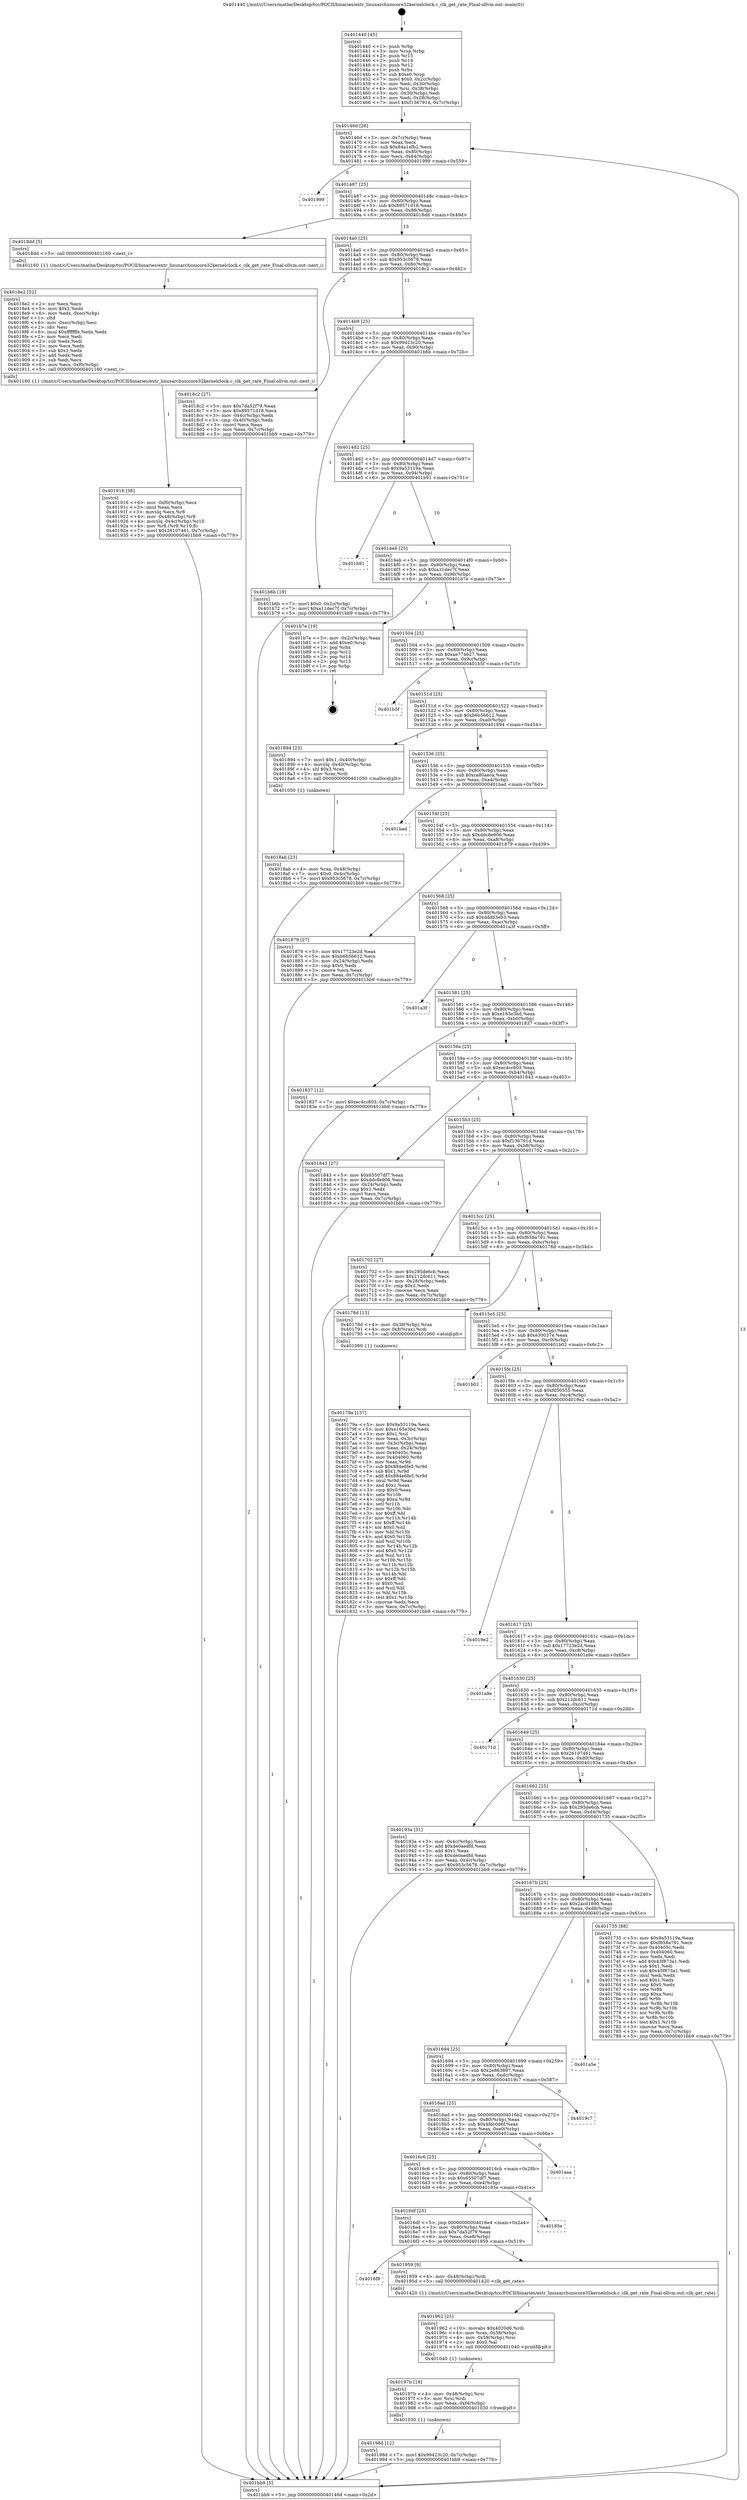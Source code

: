 digraph "0x401440" {
  label = "0x401440 (/mnt/c/Users/mathe/Desktop/tcc/POCII/binaries/extr_linuxarchunicore32kernelclock.c_clk_get_rate_Final-ollvm.out::main(0))"
  labelloc = "t"
  node[shape=record]

  Entry [label="",width=0.3,height=0.3,shape=circle,fillcolor=black,style=filled]
  "0x40146d" [label="{
     0x40146d [26]\l
     | [instrs]\l
     &nbsp;&nbsp;0x40146d \<+3\>: mov -0x7c(%rbp),%eax\l
     &nbsp;&nbsp;0x401470 \<+2\>: mov %eax,%ecx\l
     &nbsp;&nbsp;0x401472 \<+6\>: sub $0x84a1efb2,%ecx\l
     &nbsp;&nbsp;0x401478 \<+3\>: mov %eax,-0x80(%rbp)\l
     &nbsp;&nbsp;0x40147b \<+6\>: mov %ecx,-0x84(%rbp)\l
     &nbsp;&nbsp;0x401481 \<+6\>: je 0000000000401999 \<main+0x559\>\l
  }"]
  "0x401999" [label="{
     0x401999\l
  }", style=dashed]
  "0x401487" [label="{
     0x401487 [25]\l
     | [instrs]\l
     &nbsp;&nbsp;0x401487 \<+5\>: jmp 000000000040148c \<main+0x4c\>\l
     &nbsp;&nbsp;0x40148c \<+3\>: mov -0x80(%rbp),%eax\l
     &nbsp;&nbsp;0x40148f \<+5\>: sub $0x89571d18,%eax\l
     &nbsp;&nbsp;0x401494 \<+6\>: mov %eax,-0x88(%rbp)\l
     &nbsp;&nbsp;0x40149a \<+6\>: je 00000000004018dd \<main+0x49d\>\l
  }"]
  Exit [label="",width=0.3,height=0.3,shape=circle,fillcolor=black,style=filled,peripheries=2]
  "0x4018dd" [label="{
     0x4018dd [5]\l
     | [instrs]\l
     &nbsp;&nbsp;0x4018dd \<+5\>: call 0000000000401160 \<next_i\>\l
     | [calls]\l
     &nbsp;&nbsp;0x401160 \{1\} (/mnt/c/Users/mathe/Desktop/tcc/POCII/binaries/extr_linuxarchunicore32kernelclock.c_clk_get_rate_Final-ollvm.out::next_i)\l
  }"]
  "0x4014a0" [label="{
     0x4014a0 [25]\l
     | [instrs]\l
     &nbsp;&nbsp;0x4014a0 \<+5\>: jmp 00000000004014a5 \<main+0x65\>\l
     &nbsp;&nbsp;0x4014a5 \<+3\>: mov -0x80(%rbp),%eax\l
     &nbsp;&nbsp;0x4014a8 \<+5\>: sub $0x953c5678,%eax\l
     &nbsp;&nbsp;0x4014ad \<+6\>: mov %eax,-0x8c(%rbp)\l
     &nbsp;&nbsp;0x4014b3 \<+6\>: je 00000000004018c2 \<main+0x482\>\l
  }"]
  "0x40198d" [label="{
     0x40198d [12]\l
     | [instrs]\l
     &nbsp;&nbsp;0x40198d \<+7\>: movl $0x99423c20,-0x7c(%rbp)\l
     &nbsp;&nbsp;0x401994 \<+5\>: jmp 0000000000401bb9 \<main+0x779\>\l
  }"]
  "0x4018c2" [label="{
     0x4018c2 [27]\l
     | [instrs]\l
     &nbsp;&nbsp;0x4018c2 \<+5\>: mov $0x7da52f79,%eax\l
     &nbsp;&nbsp;0x4018c7 \<+5\>: mov $0x89571d18,%ecx\l
     &nbsp;&nbsp;0x4018cc \<+3\>: mov -0x4c(%rbp),%edx\l
     &nbsp;&nbsp;0x4018cf \<+3\>: cmp -0x40(%rbp),%edx\l
     &nbsp;&nbsp;0x4018d2 \<+3\>: cmovl %ecx,%eax\l
     &nbsp;&nbsp;0x4018d5 \<+3\>: mov %eax,-0x7c(%rbp)\l
     &nbsp;&nbsp;0x4018d8 \<+5\>: jmp 0000000000401bb9 \<main+0x779\>\l
  }"]
  "0x4014b9" [label="{
     0x4014b9 [25]\l
     | [instrs]\l
     &nbsp;&nbsp;0x4014b9 \<+5\>: jmp 00000000004014be \<main+0x7e\>\l
     &nbsp;&nbsp;0x4014be \<+3\>: mov -0x80(%rbp),%eax\l
     &nbsp;&nbsp;0x4014c1 \<+5\>: sub $0x99423c20,%eax\l
     &nbsp;&nbsp;0x4014c6 \<+6\>: mov %eax,-0x90(%rbp)\l
     &nbsp;&nbsp;0x4014cc \<+6\>: je 0000000000401b6b \<main+0x72b\>\l
  }"]
  "0x40197b" [label="{
     0x40197b [18]\l
     | [instrs]\l
     &nbsp;&nbsp;0x40197b \<+4\>: mov -0x48(%rbp),%rsi\l
     &nbsp;&nbsp;0x40197f \<+3\>: mov %rsi,%rdi\l
     &nbsp;&nbsp;0x401982 \<+6\>: mov %eax,-0xf4(%rbp)\l
     &nbsp;&nbsp;0x401988 \<+5\>: call 0000000000401030 \<free@plt\>\l
     | [calls]\l
     &nbsp;&nbsp;0x401030 \{1\} (unknown)\l
  }"]
  "0x401b6b" [label="{
     0x401b6b [19]\l
     | [instrs]\l
     &nbsp;&nbsp;0x401b6b \<+7\>: movl $0x0,-0x2c(%rbp)\l
     &nbsp;&nbsp;0x401b72 \<+7\>: movl $0xa11dec7f,-0x7c(%rbp)\l
     &nbsp;&nbsp;0x401b79 \<+5\>: jmp 0000000000401bb9 \<main+0x779\>\l
  }"]
  "0x4014d2" [label="{
     0x4014d2 [25]\l
     | [instrs]\l
     &nbsp;&nbsp;0x4014d2 \<+5\>: jmp 00000000004014d7 \<main+0x97\>\l
     &nbsp;&nbsp;0x4014d7 \<+3\>: mov -0x80(%rbp),%eax\l
     &nbsp;&nbsp;0x4014da \<+5\>: sub $0x9a53119a,%eax\l
     &nbsp;&nbsp;0x4014df \<+6\>: mov %eax,-0x94(%rbp)\l
     &nbsp;&nbsp;0x4014e5 \<+6\>: je 0000000000401b91 \<main+0x751\>\l
  }"]
  "0x401962" [label="{
     0x401962 [25]\l
     | [instrs]\l
     &nbsp;&nbsp;0x401962 \<+10\>: movabs $0x4020d6,%rdi\l
     &nbsp;&nbsp;0x40196c \<+4\>: mov %rax,-0x58(%rbp)\l
     &nbsp;&nbsp;0x401970 \<+4\>: mov -0x58(%rbp),%rsi\l
     &nbsp;&nbsp;0x401974 \<+2\>: mov $0x0,%al\l
     &nbsp;&nbsp;0x401976 \<+5\>: call 0000000000401040 \<printf@plt\>\l
     | [calls]\l
     &nbsp;&nbsp;0x401040 \{1\} (unknown)\l
  }"]
  "0x401b91" [label="{
     0x401b91\l
  }", style=dashed]
  "0x4014eb" [label="{
     0x4014eb [25]\l
     | [instrs]\l
     &nbsp;&nbsp;0x4014eb \<+5\>: jmp 00000000004014f0 \<main+0xb0\>\l
     &nbsp;&nbsp;0x4014f0 \<+3\>: mov -0x80(%rbp),%eax\l
     &nbsp;&nbsp;0x4014f3 \<+5\>: sub $0xa11dec7f,%eax\l
     &nbsp;&nbsp;0x4014f8 \<+6\>: mov %eax,-0x98(%rbp)\l
     &nbsp;&nbsp;0x4014fe \<+6\>: je 0000000000401b7e \<main+0x73e\>\l
  }"]
  "0x4016f8" [label="{
     0x4016f8\l
  }", style=dashed]
  "0x401b7e" [label="{
     0x401b7e [19]\l
     | [instrs]\l
     &nbsp;&nbsp;0x401b7e \<+3\>: mov -0x2c(%rbp),%eax\l
     &nbsp;&nbsp;0x401b81 \<+7\>: add $0xe0,%rsp\l
     &nbsp;&nbsp;0x401b88 \<+1\>: pop %rbx\l
     &nbsp;&nbsp;0x401b89 \<+2\>: pop %r12\l
     &nbsp;&nbsp;0x401b8b \<+2\>: pop %r14\l
     &nbsp;&nbsp;0x401b8d \<+2\>: pop %r15\l
     &nbsp;&nbsp;0x401b8f \<+1\>: pop %rbp\l
     &nbsp;&nbsp;0x401b90 \<+1\>: ret\l
  }"]
  "0x401504" [label="{
     0x401504 [25]\l
     | [instrs]\l
     &nbsp;&nbsp;0x401504 \<+5\>: jmp 0000000000401509 \<main+0xc9\>\l
     &nbsp;&nbsp;0x401509 \<+3\>: mov -0x80(%rbp),%eax\l
     &nbsp;&nbsp;0x40150c \<+5\>: sub $0xae774627,%eax\l
     &nbsp;&nbsp;0x401511 \<+6\>: mov %eax,-0x9c(%rbp)\l
     &nbsp;&nbsp;0x401517 \<+6\>: je 0000000000401b5f \<main+0x71f\>\l
  }"]
  "0x401959" [label="{
     0x401959 [9]\l
     | [instrs]\l
     &nbsp;&nbsp;0x401959 \<+4\>: mov -0x48(%rbp),%rdi\l
     &nbsp;&nbsp;0x40195d \<+5\>: call 0000000000401420 \<clk_get_rate\>\l
     | [calls]\l
     &nbsp;&nbsp;0x401420 \{1\} (/mnt/c/Users/mathe/Desktop/tcc/POCII/binaries/extr_linuxarchunicore32kernelclock.c_clk_get_rate_Final-ollvm.out::clk_get_rate)\l
  }"]
  "0x401b5f" [label="{
     0x401b5f\l
  }", style=dashed]
  "0x40151d" [label="{
     0x40151d [25]\l
     | [instrs]\l
     &nbsp;&nbsp;0x40151d \<+5\>: jmp 0000000000401522 \<main+0xe2\>\l
     &nbsp;&nbsp;0x401522 \<+3\>: mov -0x80(%rbp),%eax\l
     &nbsp;&nbsp;0x401525 \<+5\>: sub $0xb6b56612,%eax\l
     &nbsp;&nbsp;0x40152a \<+6\>: mov %eax,-0xa0(%rbp)\l
     &nbsp;&nbsp;0x401530 \<+6\>: je 0000000000401894 \<main+0x454\>\l
  }"]
  "0x4016df" [label="{
     0x4016df [25]\l
     | [instrs]\l
     &nbsp;&nbsp;0x4016df \<+5\>: jmp 00000000004016e4 \<main+0x2a4\>\l
     &nbsp;&nbsp;0x4016e4 \<+3\>: mov -0x80(%rbp),%eax\l
     &nbsp;&nbsp;0x4016e7 \<+5\>: sub $0x7da52f79,%eax\l
     &nbsp;&nbsp;0x4016ec \<+6\>: mov %eax,-0xe8(%rbp)\l
     &nbsp;&nbsp;0x4016f2 \<+6\>: je 0000000000401959 \<main+0x519\>\l
  }"]
  "0x401894" [label="{
     0x401894 [23]\l
     | [instrs]\l
     &nbsp;&nbsp;0x401894 \<+7\>: movl $0x1,-0x40(%rbp)\l
     &nbsp;&nbsp;0x40189b \<+4\>: movslq -0x40(%rbp),%rax\l
     &nbsp;&nbsp;0x40189f \<+4\>: shl $0x3,%rax\l
     &nbsp;&nbsp;0x4018a3 \<+3\>: mov %rax,%rdi\l
     &nbsp;&nbsp;0x4018a6 \<+5\>: call 0000000000401050 \<malloc@plt\>\l
     | [calls]\l
     &nbsp;&nbsp;0x401050 \{1\} (unknown)\l
  }"]
  "0x401536" [label="{
     0x401536 [25]\l
     | [instrs]\l
     &nbsp;&nbsp;0x401536 \<+5\>: jmp 000000000040153b \<main+0xfb\>\l
     &nbsp;&nbsp;0x40153b \<+3\>: mov -0x80(%rbp),%eax\l
     &nbsp;&nbsp;0x40153e \<+5\>: sub $0xca80aeca,%eax\l
     &nbsp;&nbsp;0x401543 \<+6\>: mov %eax,-0xa4(%rbp)\l
     &nbsp;&nbsp;0x401549 \<+6\>: je 0000000000401bad \<main+0x76d\>\l
  }"]
  "0x40185e" [label="{
     0x40185e\l
  }", style=dashed]
  "0x401bad" [label="{
     0x401bad\l
  }", style=dashed]
  "0x40154f" [label="{
     0x40154f [25]\l
     | [instrs]\l
     &nbsp;&nbsp;0x40154f \<+5\>: jmp 0000000000401554 \<main+0x114\>\l
     &nbsp;&nbsp;0x401554 \<+3\>: mov -0x80(%rbp),%eax\l
     &nbsp;&nbsp;0x401557 \<+5\>: sub $0xddc8e906,%eax\l
     &nbsp;&nbsp;0x40155c \<+6\>: mov %eax,-0xa8(%rbp)\l
     &nbsp;&nbsp;0x401562 \<+6\>: je 0000000000401879 \<main+0x439\>\l
  }"]
  "0x4016c6" [label="{
     0x4016c6 [25]\l
     | [instrs]\l
     &nbsp;&nbsp;0x4016c6 \<+5\>: jmp 00000000004016cb \<main+0x28b\>\l
     &nbsp;&nbsp;0x4016cb \<+3\>: mov -0x80(%rbp),%eax\l
     &nbsp;&nbsp;0x4016ce \<+5\>: sub $0x65507df7,%eax\l
     &nbsp;&nbsp;0x4016d3 \<+6\>: mov %eax,-0xe4(%rbp)\l
     &nbsp;&nbsp;0x4016d9 \<+6\>: je 000000000040185e \<main+0x41e\>\l
  }"]
  "0x401879" [label="{
     0x401879 [27]\l
     | [instrs]\l
     &nbsp;&nbsp;0x401879 \<+5\>: mov $0x17723e2d,%eax\l
     &nbsp;&nbsp;0x40187e \<+5\>: mov $0xb6b56612,%ecx\l
     &nbsp;&nbsp;0x401883 \<+3\>: mov -0x24(%rbp),%edx\l
     &nbsp;&nbsp;0x401886 \<+3\>: cmp $0x0,%edx\l
     &nbsp;&nbsp;0x401889 \<+3\>: cmove %ecx,%eax\l
     &nbsp;&nbsp;0x40188c \<+3\>: mov %eax,-0x7c(%rbp)\l
     &nbsp;&nbsp;0x40188f \<+5\>: jmp 0000000000401bb9 \<main+0x779\>\l
  }"]
  "0x401568" [label="{
     0x401568 [25]\l
     | [instrs]\l
     &nbsp;&nbsp;0x401568 \<+5\>: jmp 000000000040156d \<main+0x12d\>\l
     &nbsp;&nbsp;0x40156d \<+3\>: mov -0x80(%rbp),%eax\l
     &nbsp;&nbsp;0x401570 \<+5\>: sub $0xdddb3e93,%eax\l
     &nbsp;&nbsp;0x401575 \<+6\>: mov %eax,-0xac(%rbp)\l
     &nbsp;&nbsp;0x40157b \<+6\>: je 0000000000401a3f \<main+0x5ff\>\l
  }"]
  "0x401aaa" [label="{
     0x401aaa\l
  }", style=dashed]
  "0x401a3f" [label="{
     0x401a3f\l
  }", style=dashed]
  "0x401581" [label="{
     0x401581 [25]\l
     | [instrs]\l
     &nbsp;&nbsp;0x401581 \<+5\>: jmp 0000000000401586 \<main+0x146\>\l
     &nbsp;&nbsp;0x401586 \<+3\>: mov -0x80(%rbp),%eax\l
     &nbsp;&nbsp;0x401589 \<+5\>: sub $0xe165e3bd,%eax\l
     &nbsp;&nbsp;0x40158e \<+6\>: mov %eax,-0xb0(%rbp)\l
     &nbsp;&nbsp;0x401594 \<+6\>: je 0000000000401837 \<main+0x3f7\>\l
  }"]
  "0x4016ad" [label="{
     0x4016ad [25]\l
     | [instrs]\l
     &nbsp;&nbsp;0x4016ad \<+5\>: jmp 00000000004016b2 \<main+0x272\>\l
     &nbsp;&nbsp;0x4016b2 \<+3\>: mov -0x80(%rbp),%eax\l
     &nbsp;&nbsp;0x4016b5 \<+5\>: sub $0x4fdc0d6f,%eax\l
     &nbsp;&nbsp;0x4016ba \<+6\>: mov %eax,-0xe0(%rbp)\l
     &nbsp;&nbsp;0x4016c0 \<+6\>: je 0000000000401aaa \<main+0x66a\>\l
  }"]
  "0x401837" [label="{
     0x401837 [12]\l
     | [instrs]\l
     &nbsp;&nbsp;0x401837 \<+7\>: movl $0xec4cc803,-0x7c(%rbp)\l
     &nbsp;&nbsp;0x40183e \<+5\>: jmp 0000000000401bb9 \<main+0x779\>\l
  }"]
  "0x40159a" [label="{
     0x40159a [25]\l
     | [instrs]\l
     &nbsp;&nbsp;0x40159a \<+5\>: jmp 000000000040159f \<main+0x15f\>\l
     &nbsp;&nbsp;0x40159f \<+3\>: mov -0x80(%rbp),%eax\l
     &nbsp;&nbsp;0x4015a2 \<+5\>: sub $0xec4cc803,%eax\l
     &nbsp;&nbsp;0x4015a7 \<+6\>: mov %eax,-0xb4(%rbp)\l
     &nbsp;&nbsp;0x4015ad \<+6\>: je 0000000000401843 \<main+0x403\>\l
  }"]
  "0x4019c7" [label="{
     0x4019c7\l
  }", style=dashed]
  "0x401843" [label="{
     0x401843 [27]\l
     | [instrs]\l
     &nbsp;&nbsp;0x401843 \<+5\>: mov $0x65507df7,%eax\l
     &nbsp;&nbsp;0x401848 \<+5\>: mov $0xddc8e906,%ecx\l
     &nbsp;&nbsp;0x40184d \<+3\>: mov -0x24(%rbp),%edx\l
     &nbsp;&nbsp;0x401850 \<+3\>: cmp $0x1,%edx\l
     &nbsp;&nbsp;0x401853 \<+3\>: cmovl %ecx,%eax\l
     &nbsp;&nbsp;0x401856 \<+3\>: mov %eax,-0x7c(%rbp)\l
     &nbsp;&nbsp;0x401859 \<+5\>: jmp 0000000000401bb9 \<main+0x779\>\l
  }"]
  "0x4015b3" [label="{
     0x4015b3 [25]\l
     | [instrs]\l
     &nbsp;&nbsp;0x4015b3 \<+5\>: jmp 00000000004015b8 \<main+0x178\>\l
     &nbsp;&nbsp;0x4015b8 \<+3\>: mov -0x80(%rbp),%eax\l
     &nbsp;&nbsp;0x4015bb \<+5\>: sub $0xf136791d,%eax\l
     &nbsp;&nbsp;0x4015c0 \<+6\>: mov %eax,-0xb8(%rbp)\l
     &nbsp;&nbsp;0x4015c6 \<+6\>: je 0000000000401702 \<main+0x2c2\>\l
  }"]
  "0x401694" [label="{
     0x401694 [25]\l
     | [instrs]\l
     &nbsp;&nbsp;0x401694 \<+5\>: jmp 0000000000401699 \<main+0x259\>\l
     &nbsp;&nbsp;0x401699 \<+3\>: mov -0x80(%rbp),%eax\l
     &nbsp;&nbsp;0x40169c \<+5\>: sub $0x2e863897,%eax\l
     &nbsp;&nbsp;0x4016a1 \<+6\>: mov %eax,-0xdc(%rbp)\l
     &nbsp;&nbsp;0x4016a7 \<+6\>: je 00000000004019c7 \<main+0x587\>\l
  }"]
  "0x401702" [label="{
     0x401702 [27]\l
     | [instrs]\l
     &nbsp;&nbsp;0x401702 \<+5\>: mov $0x295de6cb,%eax\l
     &nbsp;&nbsp;0x401707 \<+5\>: mov $0x212dc611,%ecx\l
     &nbsp;&nbsp;0x40170c \<+3\>: mov -0x28(%rbp),%edx\l
     &nbsp;&nbsp;0x40170f \<+3\>: cmp $0x2,%edx\l
     &nbsp;&nbsp;0x401712 \<+3\>: cmovne %ecx,%eax\l
     &nbsp;&nbsp;0x401715 \<+3\>: mov %eax,-0x7c(%rbp)\l
     &nbsp;&nbsp;0x401718 \<+5\>: jmp 0000000000401bb9 \<main+0x779\>\l
  }"]
  "0x4015cc" [label="{
     0x4015cc [25]\l
     | [instrs]\l
     &nbsp;&nbsp;0x4015cc \<+5\>: jmp 00000000004015d1 \<main+0x191\>\l
     &nbsp;&nbsp;0x4015d1 \<+3\>: mov -0x80(%rbp),%eax\l
     &nbsp;&nbsp;0x4015d4 \<+5\>: sub $0xf658a791,%eax\l
     &nbsp;&nbsp;0x4015d9 \<+6\>: mov %eax,-0xbc(%rbp)\l
     &nbsp;&nbsp;0x4015df \<+6\>: je 000000000040178d \<main+0x34d\>\l
  }"]
  "0x401bb9" [label="{
     0x401bb9 [5]\l
     | [instrs]\l
     &nbsp;&nbsp;0x401bb9 \<+5\>: jmp 000000000040146d \<main+0x2d\>\l
  }"]
  "0x401440" [label="{
     0x401440 [45]\l
     | [instrs]\l
     &nbsp;&nbsp;0x401440 \<+1\>: push %rbp\l
     &nbsp;&nbsp;0x401441 \<+3\>: mov %rsp,%rbp\l
     &nbsp;&nbsp;0x401444 \<+2\>: push %r15\l
     &nbsp;&nbsp;0x401446 \<+2\>: push %r14\l
     &nbsp;&nbsp;0x401448 \<+2\>: push %r12\l
     &nbsp;&nbsp;0x40144a \<+1\>: push %rbx\l
     &nbsp;&nbsp;0x40144b \<+7\>: sub $0xe0,%rsp\l
     &nbsp;&nbsp;0x401452 \<+7\>: movl $0x0,-0x2c(%rbp)\l
     &nbsp;&nbsp;0x401459 \<+3\>: mov %edi,-0x30(%rbp)\l
     &nbsp;&nbsp;0x40145c \<+4\>: mov %rsi,-0x38(%rbp)\l
     &nbsp;&nbsp;0x401460 \<+3\>: mov -0x30(%rbp),%edi\l
     &nbsp;&nbsp;0x401463 \<+3\>: mov %edi,-0x28(%rbp)\l
     &nbsp;&nbsp;0x401466 \<+7\>: movl $0xf136791d,-0x7c(%rbp)\l
  }"]
  "0x401a5e" [label="{
     0x401a5e\l
  }", style=dashed]
  "0x40178d" [label="{
     0x40178d [13]\l
     | [instrs]\l
     &nbsp;&nbsp;0x40178d \<+4\>: mov -0x38(%rbp),%rax\l
     &nbsp;&nbsp;0x401791 \<+4\>: mov 0x8(%rax),%rdi\l
     &nbsp;&nbsp;0x401795 \<+5\>: call 0000000000401060 \<atoi@plt\>\l
     | [calls]\l
     &nbsp;&nbsp;0x401060 \{1\} (unknown)\l
  }"]
  "0x4015e5" [label="{
     0x4015e5 [25]\l
     | [instrs]\l
     &nbsp;&nbsp;0x4015e5 \<+5\>: jmp 00000000004015ea \<main+0x1aa\>\l
     &nbsp;&nbsp;0x4015ea \<+3\>: mov -0x80(%rbp),%eax\l
     &nbsp;&nbsp;0x4015ed \<+5\>: sub $0xe30037e,%eax\l
     &nbsp;&nbsp;0x4015f2 \<+6\>: mov %eax,-0xc0(%rbp)\l
     &nbsp;&nbsp;0x4015f8 \<+6\>: je 0000000000401b02 \<main+0x6c2\>\l
  }"]
  "0x401916" [label="{
     0x401916 [36]\l
     | [instrs]\l
     &nbsp;&nbsp;0x401916 \<+6\>: mov -0xf0(%rbp),%ecx\l
     &nbsp;&nbsp;0x40191c \<+3\>: imul %eax,%ecx\l
     &nbsp;&nbsp;0x40191f \<+3\>: movslq %ecx,%r8\l
     &nbsp;&nbsp;0x401922 \<+4\>: mov -0x48(%rbp),%r9\l
     &nbsp;&nbsp;0x401926 \<+4\>: movslq -0x4c(%rbp),%r10\l
     &nbsp;&nbsp;0x40192a \<+4\>: mov %r8,(%r9,%r10,8)\l
     &nbsp;&nbsp;0x40192e \<+7\>: movl $0x26107461,-0x7c(%rbp)\l
     &nbsp;&nbsp;0x401935 \<+5\>: jmp 0000000000401bb9 \<main+0x779\>\l
  }"]
  "0x401b02" [label="{
     0x401b02\l
  }", style=dashed]
  "0x4015fe" [label="{
     0x4015fe [25]\l
     | [instrs]\l
     &nbsp;&nbsp;0x4015fe \<+5\>: jmp 0000000000401603 \<main+0x1c3\>\l
     &nbsp;&nbsp;0x401603 \<+3\>: mov -0x80(%rbp),%eax\l
     &nbsp;&nbsp;0x401606 \<+5\>: sub $0xfd50555,%eax\l
     &nbsp;&nbsp;0x40160b \<+6\>: mov %eax,-0xc4(%rbp)\l
     &nbsp;&nbsp;0x401611 \<+6\>: je 00000000004019e2 \<main+0x5a2\>\l
  }"]
  "0x4018e2" [label="{
     0x4018e2 [52]\l
     | [instrs]\l
     &nbsp;&nbsp;0x4018e2 \<+2\>: xor %ecx,%ecx\l
     &nbsp;&nbsp;0x4018e4 \<+5\>: mov $0x2,%edx\l
     &nbsp;&nbsp;0x4018e9 \<+6\>: mov %edx,-0xec(%rbp)\l
     &nbsp;&nbsp;0x4018ef \<+1\>: cltd\l
     &nbsp;&nbsp;0x4018f0 \<+6\>: mov -0xec(%rbp),%esi\l
     &nbsp;&nbsp;0x4018f6 \<+2\>: idiv %esi\l
     &nbsp;&nbsp;0x4018f8 \<+6\>: imul $0xfffffffe,%edx,%edx\l
     &nbsp;&nbsp;0x4018fe \<+2\>: mov %ecx,%edi\l
     &nbsp;&nbsp;0x401900 \<+2\>: sub %edx,%edi\l
     &nbsp;&nbsp;0x401902 \<+2\>: mov %ecx,%edx\l
     &nbsp;&nbsp;0x401904 \<+3\>: sub $0x1,%edx\l
     &nbsp;&nbsp;0x401907 \<+2\>: add %edx,%edi\l
     &nbsp;&nbsp;0x401909 \<+2\>: sub %edi,%ecx\l
     &nbsp;&nbsp;0x40190b \<+6\>: mov %ecx,-0xf0(%rbp)\l
     &nbsp;&nbsp;0x401911 \<+5\>: call 0000000000401160 \<next_i\>\l
     | [calls]\l
     &nbsp;&nbsp;0x401160 \{1\} (/mnt/c/Users/mathe/Desktop/tcc/POCII/binaries/extr_linuxarchunicore32kernelclock.c_clk_get_rate_Final-ollvm.out::next_i)\l
  }"]
  "0x4019e2" [label="{
     0x4019e2\l
  }", style=dashed]
  "0x401617" [label="{
     0x401617 [25]\l
     | [instrs]\l
     &nbsp;&nbsp;0x401617 \<+5\>: jmp 000000000040161c \<main+0x1dc\>\l
     &nbsp;&nbsp;0x40161c \<+3\>: mov -0x80(%rbp),%eax\l
     &nbsp;&nbsp;0x40161f \<+5\>: sub $0x17723e2d,%eax\l
     &nbsp;&nbsp;0x401624 \<+6\>: mov %eax,-0xc8(%rbp)\l
     &nbsp;&nbsp;0x40162a \<+6\>: je 0000000000401a9e \<main+0x65e\>\l
  }"]
  "0x4018ab" [label="{
     0x4018ab [23]\l
     | [instrs]\l
     &nbsp;&nbsp;0x4018ab \<+4\>: mov %rax,-0x48(%rbp)\l
     &nbsp;&nbsp;0x4018af \<+7\>: movl $0x0,-0x4c(%rbp)\l
     &nbsp;&nbsp;0x4018b6 \<+7\>: movl $0x953c5678,-0x7c(%rbp)\l
     &nbsp;&nbsp;0x4018bd \<+5\>: jmp 0000000000401bb9 \<main+0x779\>\l
  }"]
  "0x401a9e" [label="{
     0x401a9e\l
  }", style=dashed]
  "0x401630" [label="{
     0x401630 [25]\l
     | [instrs]\l
     &nbsp;&nbsp;0x401630 \<+5\>: jmp 0000000000401635 \<main+0x1f5\>\l
     &nbsp;&nbsp;0x401635 \<+3\>: mov -0x80(%rbp),%eax\l
     &nbsp;&nbsp;0x401638 \<+5\>: sub $0x212dc611,%eax\l
     &nbsp;&nbsp;0x40163d \<+6\>: mov %eax,-0xcc(%rbp)\l
     &nbsp;&nbsp;0x401643 \<+6\>: je 000000000040171d \<main+0x2dd\>\l
  }"]
  "0x40179a" [label="{
     0x40179a [157]\l
     | [instrs]\l
     &nbsp;&nbsp;0x40179a \<+5\>: mov $0x9a53119a,%ecx\l
     &nbsp;&nbsp;0x40179f \<+5\>: mov $0xe165e3bd,%edx\l
     &nbsp;&nbsp;0x4017a4 \<+3\>: mov $0x1,%sil\l
     &nbsp;&nbsp;0x4017a7 \<+3\>: mov %eax,-0x3c(%rbp)\l
     &nbsp;&nbsp;0x4017aa \<+3\>: mov -0x3c(%rbp),%eax\l
     &nbsp;&nbsp;0x4017ad \<+3\>: mov %eax,-0x24(%rbp)\l
     &nbsp;&nbsp;0x4017b0 \<+7\>: mov 0x40405c,%eax\l
     &nbsp;&nbsp;0x4017b7 \<+8\>: mov 0x404060,%r8d\l
     &nbsp;&nbsp;0x4017bf \<+3\>: mov %eax,%r9d\l
     &nbsp;&nbsp;0x4017c2 \<+7\>: sub $0x884e6fe5,%r9d\l
     &nbsp;&nbsp;0x4017c9 \<+4\>: sub $0x1,%r9d\l
     &nbsp;&nbsp;0x4017cd \<+7\>: add $0x884e6fe5,%r9d\l
     &nbsp;&nbsp;0x4017d4 \<+4\>: imul %r9d,%eax\l
     &nbsp;&nbsp;0x4017d8 \<+3\>: and $0x1,%eax\l
     &nbsp;&nbsp;0x4017db \<+3\>: cmp $0x0,%eax\l
     &nbsp;&nbsp;0x4017de \<+4\>: sete %r10b\l
     &nbsp;&nbsp;0x4017e2 \<+4\>: cmp $0xa,%r8d\l
     &nbsp;&nbsp;0x4017e6 \<+4\>: setl %r11b\l
     &nbsp;&nbsp;0x4017ea \<+3\>: mov %r10b,%bl\l
     &nbsp;&nbsp;0x4017ed \<+3\>: xor $0xff,%bl\l
     &nbsp;&nbsp;0x4017f0 \<+3\>: mov %r11b,%r14b\l
     &nbsp;&nbsp;0x4017f3 \<+4\>: xor $0xff,%r14b\l
     &nbsp;&nbsp;0x4017f7 \<+4\>: xor $0x0,%sil\l
     &nbsp;&nbsp;0x4017fb \<+3\>: mov %bl,%r15b\l
     &nbsp;&nbsp;0x4017fe \<+4\>: and $0x0,%r15b\l
     &nbsp;&nbsp;0x401802 \<+3\>: and %sil,%r10b\l
     &nbsp;&nbsp;0x401805 \<+3\>: mov %r14b,%r12b\l
     &nbsp;&nbsp;0x401808 \<+4\>: and $0x0,%r12b\l
     &nbsp;&nbsp;0x40180c \<+3\>: and %sil,%r11b\l
     &nbsp;&nbsp;0x40180f \<+3\>: or %r10b,%r15b\l
     &nbsp;&nbsp;0x401812 \<+3\>: or %r11b,%r12b\l
     &nbsp;&nbsp;0x401815 \<+3\>: xor %r12b,%r15b\l
     &nbsp;&nbsp;0x401818 \<+3\>: or %r14b,%bl\l
     &nbsp;&nbsp;0x40181b \<+3\>: xor $0xff,%bl\l
     &nbsp;&nbsp;0x40181e \<+4\>: or $0x0,%sil\l
     &nbsp;&nbsp;0x401822 \<+3\>: and %sil,%bl\l
     &nbsp;&nbsp;0x401825 \<+3\>: or %bl,%r15b\l
     &nbsp;&nbsp;0x401828 \<+4\>: test $0x1,%r15b\l
     &nbsp;&nbsp;0x40182c \<+3\>: cmovne %edx,%ecx\l
     &nbsp;&nbsp;0x40182f \<+3\>: mov %ecx,-0x7c(%rbp)\l
     &nbsp;&nbsp;0x401832 \<+5\>: jmp 0000000000401bb9 \<main+0x779\>\l
  }"]
  "0x40171d" [label="{
     0x40171d\l
  }", style=dashed]
  "0x401649" [label="{
     0x401649 [25]\l
     | [instrs]\l
     &nbsp;&nbsp;0x401649 \<+5\>: jmp 000000000040164e \<main+0x20e\>\l
     &nbsp;&nbsp;0x40164e \<+3\>: mov -0x80(%rbp),%eax\l
     &nbsp;&nbsp;0x401651 \<+5\>: sub $0x26107461,%eax\l
     &nbsp;&nbsp;0x401656 \<+6\>: mov %eax,-0xd0(%rbp)\l
     &nbsp;&nbsp;0x40165c \<+6\>: je 000000000040193a \<main+0x4fa\>\l
  }"]
  "0x40167b" [label="{
     0x40167b [25]\l
     | [instrs]\l
     &nbsp;&nbsp;0x40167b \<+5\>: jmp 0000000000401680 \<main+0x240\>\l
     &nbsp;&nbsp;0x401680 \<+3\>: mov -0x80(%rbp),%eax\l
     &nbsp;&nbsp;0x401683 \<+5\>: sub $0x2acd1890,%eax\l
     &nbsp;&nbsp;0x401688 \<+6\>: mov %eax,-0xd8(%rbp)\l
     &nbsp;&nbsp;0x40168e \<+6\>: je 0000000000401a5e \<main+0x61e\>\l
  }"]
  "0x40193a" [label="{
     0x40193a [31]\l
     | [instrs]\l
     &nbsp;&nbsp;0x40193a \<+3\>: mov -0x4c(%rbp),%eax\l
     &nbsp;&nbsp;0x40193d \<+5\>: add $0xde0aedfd,%eax\l
     &nbsp;&nbsp;0x401942 \<+3\>: add $0x1,%eax\l
     &nbsp;&nbsp;0x401945 \<+5\>: sub $0xde0aedfd,%eax\l
     &nbsp;&nbsp;0x40194a \<+3\>: mov %eax,-0x4c(%rbp)\l
     &nbsp;&nbsp;0x40194d \<+7\>: movl $0x953c5678,-0x7c(%rbp)\l
     &nbsp;&nbsp;0x401954 \<+5\>: jmp 0000000000401bb9 \<main+0x779\>\l
  }"]
  "0x401662" [label="{
     0x401662 [25]\l
     | [instrs]\l
     &nbsp;&nbsp;0x401662 \<+5\>: jmp 0000000000401667 \<main+0x227\>\l
     &nbsp;&nbsp;0x401667 \<+3\>: mov -0x80(%rbp),%eax\l
     &nbsp;&nbsp;0x40166a \<+5\>: sub $0x295de6cb,%eax\l
     &nbsp;&nbsp;0x40166f \<+6\>: mov %eax,-0xd4(%rbp)\l
     &nbsp;&nbsp;0x401675 \<+6\>: je 0000000000401735 \<main+0x2f5\>\l
  }"]
  "0x401735" [label="{
     0x401735 [88]\l
     | [instrs]\l
     &nbsp;&nbsp;0x401735 \<+5\>: mov $0x9a53119a,%eax\l
     &nbsp;&nbsp;0x40173a \<+5\>: mov $0xf658a791,%ecx\l
     &nbsp;&nbsp;0x40173f \<+7\>: mov 0x40405c,%edx\l
     &nbsp;&nbsp;0x401746 \<+7\>: mov 0x404060,%esi\l
     &nbsp;&nbsp;0x40174d \<+2\>: mov %edx,%edi\l
     &nbsp;&nbsp;0x40174f \<+6\>: add $0x43f873a1,%edi\l
     &nbsp;&nbsp;0x401755 \<+3\>: sub $0x1,%edi\l
     &nbsp;&nbsp;0x401758 \<+6\>: sub $0x43f873a1,%edi\l
     &nbsp;&nbsp;0x40175e \<+3\>: imul %edi,%edx\l
     &nbsp;&nbsp;0x401761 \<+3\>: and $0x1,%edx\l
     &nbsp;&nbsp;0x401764 \<+3\>: cmp $0x0,%edx\l
     &nbsp;&nbsp;0x401767 \<+4\>: sete %r8b\l
     &nbsp;&nbsp;0x40176b \<+3\>: cmp $0xa,%esi\l
     &nbsp;&nbsp;0x40176e \<+4\>: setl %r9b\l
     &nbsp;&nbsp;0x401772 \<+3\>: mov %r8b,%r10b\l
     &nbsp;&nbsp;0x401775 \<+3\>: and %r9b,%r10b\l
     &nbsp;&nbsp;0x401778 \<+3\>: xor %r9b,%r8b\l
     &nbsp;&nbsp;0x40177b \<+3\>: or %r8b,%r10b\l
     &nbsp;&nbsp;0x40177e \<+4\>: test $0x1,%r10b\l
     &nbsp;&nbsp;0x401782 \<+3\>: cmovne %ecx,%eax\l
     &nbsp;&nbsp;0x401785 \<+3\>: mov %eax,-0x7c(%rbp)\l
     &nbsp;&nbsp;0x401788 \<+5\>: jmp 0000000000401bb9 \<main+0x779\>\l
  }"]
  Entry -> "0x401440" [label=" 1"]
  "0x40146d" -> "0x401999" [label=" 0"]
  "0x40146d" -> "0x401487" [label=" 14"]
  "0x401b7e" -> Exit [label=" 1"]
  "0x401487" -> "0x4018dd" [label=" 1"]
  "0x401487" -> "0x4014a0" [label=" 13"]
  "0x401b6b" -> "0x401bb9" [label=" 1"]
  "0x4014a0" -> "0x4018c2" [label=" 2"]
  "0x4014a0" -> "0x4014b9" [label=" 11"]
  "0x40198d" -> "0x401bb9" [label=" 1"]
  "0x4014b9" -> "0x401b6b" [label=" 1"]
  "0x4014b9" -> "0x4014d2" [label=" 10"]
  "0x40197b" -> "0x40198d" [label=" 1"]
  "0x4014d2" -> "0x401b91" [label=" 0"]
  "0x4014d2" -> "0x4014eb" [label=" 10"]
  "0x401962" -> "0x40197b" [label=" 1"]
  "0x4014eb" -> "0x401b7e" [label=" 1"]
  "0x4014eb" -> "0x401504" [label=" 9"]
  "0x401959" -> "0x401962" [label=" 1"]
  "0x401504" -> "0x401b5f" [label=" 0"]
  "0x401504" -> "0x40151d" [label=" 9"]
  "0x4016df" -> "0x4016f8" [label=" 0"]
  "0x40151d" -> "0x401894" [label=" 1"]
  "0x40151d" -> "0x401536" [label=" 8"]
  "0x4016df" -> "0x401959" [label=" 1"]
  "0x401536" -> "0x401bad" [label=" 0"]
  "0x401536" -> "0x40154f" [label=" 8"]
  "0x4016c6" -> "0x4016df" [label=" 1"]
  "0x40154f" -> "0x401879" [label=" 1"]
  "0x40154f" -> "0x401568" [label=" 7"]
  "0x4016c6" -> "0x40185e" [label=" 0"]
  "0x401568" -> "0x401a3f" [label=" 0"]
  "0x401568" -> "0x401581" [label=" 7"]
  "0x4016ad" -> "0x4016c6" [label=" 1"]
  "0x401581" -> "0x401837" [label=" 1"]
  "0x401581" -> "0x40159a" [label=" 6"]
  "0x4016ad" -> "0x401aaa" [label=" 0"]
  "0x40159a" -> "0x401843" [label=" 1"]
  "0x40159a" -> "0x4015b3" [label=" 5"]
  "0x401694" -> "0x4016ad" [label=" 1"]
  "0x4015b3" -> "0x401702" [label=" 1"]
  "0x4015b3" -> "0x4015cc" [label=" 4"]
  "0x401702" -> "0x401bb9" [label=" 1"]
  "0x401440" -> "0x40146d" [label=" 1"]
  "0x401bb9" -> "0x40146d" [label=" 13"]
  "0x401694" -> "0x4019c7" [label=" 0"]
  "0x4015cc" -> "0x40178d" [label=" 1"]
  "0x4015cc" -> "0x4015e5" [label=" 3"]
  "0x40167b" -> "0x401694" [label=" 1"]
  "0x4015e5" -> "0x401b02" [label=" 0"]
  "0x4015e5" -> "0x4015fe" [label=" 3"]
  "0x40167b" -> "0x401a5e" [label=" 0"]
  "0x4015fe" -> "0x4019e2" [label=" 0"]
  "0x4015fe" -> "0x401617" [label=" 3"]
  "0x40193a" -> "0x401bb9" [label=" 1"]
  "0x401617" -> "0x401a9e" [label=" 0"]
  "0x401617" -> "0x401630" [label=" 3"]
  "0x401916" -> "0x401bb9" [label=" 1"]
  "0x401630" -> "0x40171d" [label=" 0"]
  "0x401630" -> "0x401649" [label=" 3"]
  "0x4018e2" -> "0x401916" [label=" 1"]
  "0x401649" -> "0x40193a" [label=" 1"]
  "0x401649" -> "0x401662" [label=" 2"]
  "0x4018dd" -> "0x4018e2" [label=" 1"]
  "0x401662" -> "0x401735" [label=" 1"]
  "0x401662" -> "0x40167b" [label=" 1"]
  "0x401735" -> "0x401bb9" [label=" 1"]
  "0x40178d" -> "0x40179a" [label=" 1"]
  "0x40179a" -> "0x401bb9" [label=" 1"]
  "0x401837" -> "0x401bb9" [label=" 1"]
  "0x401843" -> "0x401bb9" [label=" 1"]
  "0x401879" -> "0x401bb9" [label=" 1"]
  "0x401894" -> "0x4018ab" [label=" 1"]
  "0x4018ab" -> "0x401bb9" [label=" 1"]
  "0x4018c2" -> "0x401bb9" [label=" 2"]
}
